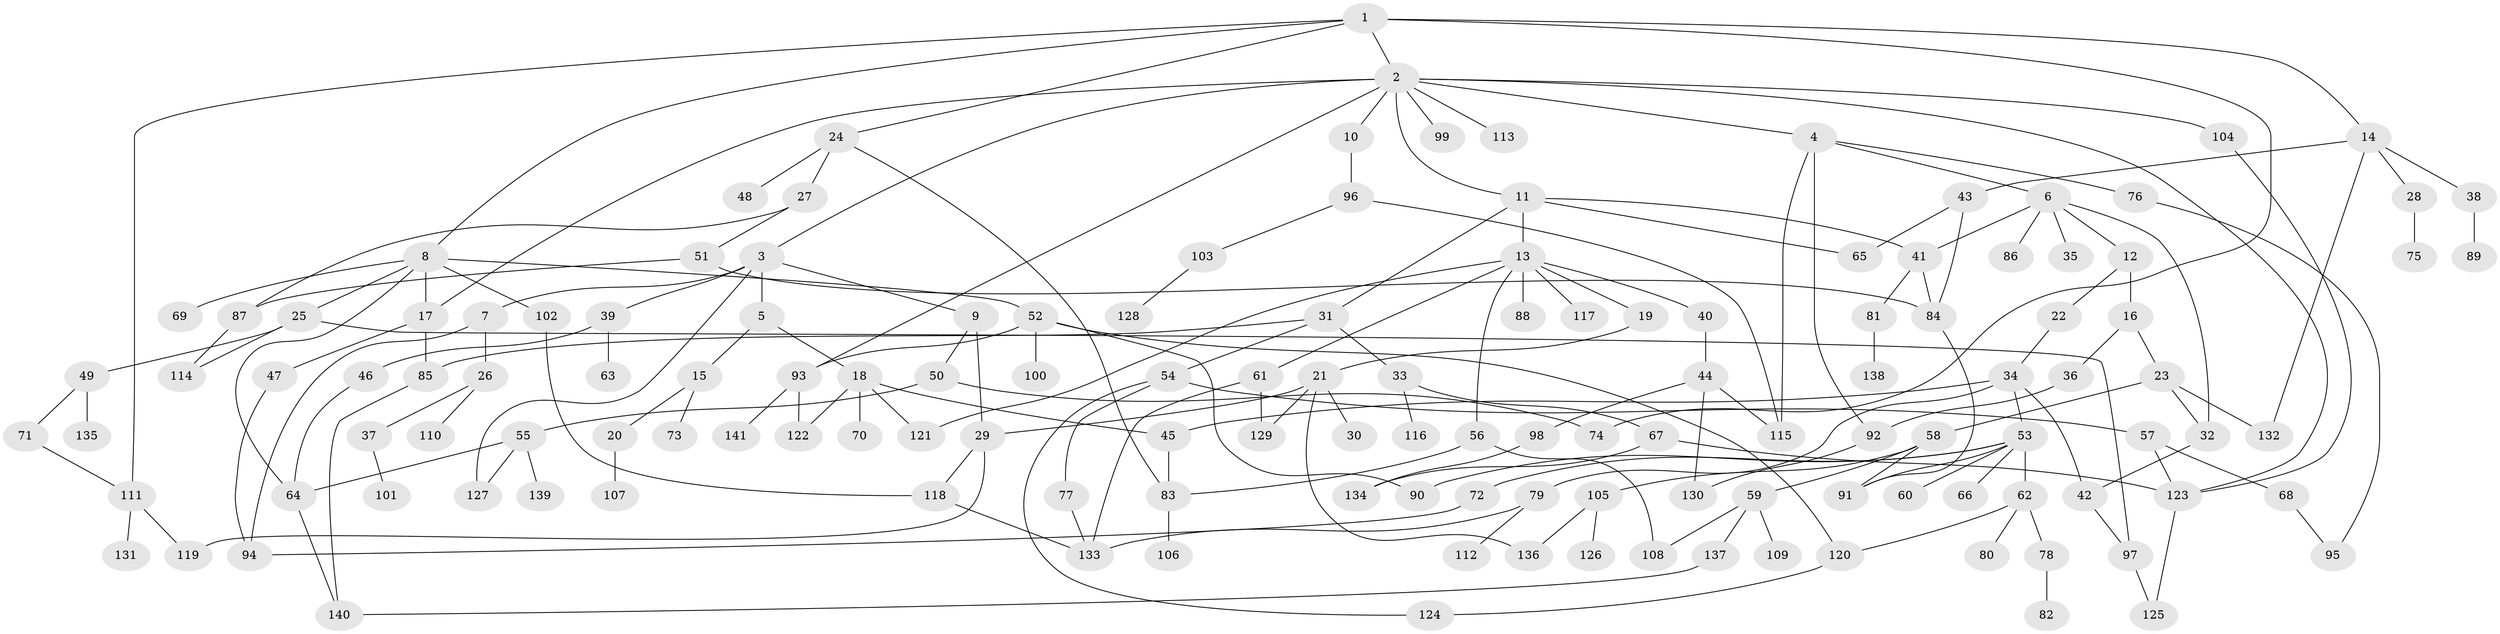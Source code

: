 // Generated by graph-tools (version 1.1) at 2025/49/03/09/25 03:49:21]
// undirected, 141 vertices, 191 edges
graph export_dot {
graph [start="1"]
  node [color=gray90,style=filled];
  1;
  2;
  3;
  4;
  5;
  6;
  7;
  8;
  9;
  10;
  11;
  12;
  13;
  14;
  15;
  16;
  17;
  18;
  19;
  20;
  21;
  22;
  23;
  24;
  25;
  26;
  27;
  28;
  29;
  30;
  31;
  32;
  33;
  34;
  35;
  36;
  37;
  38;
  39;
  40;
  41;
  42;
  43;
  44;
  45;
  46;
  47;
  48;
  49;
  50;
  51;
  52;
  53;
  54;
  55;
  56;
  57;
  58;
  59;
  60;
  61;
  62;
  63;
  64;
  65;
  66;
  67;
  68;
  69;
  70;
  71;
  72;
  73;
  74;
  75;
  76;
  77;
  78;
  79;
  80;
  81;
  82;
  83;
  84;
  85;
  86;
  87;
  88;
  89;
  90;
  91;
  92;
  93;
  94;
  95;
  96;
  97;
  98;
  99;
  100;
  101;
  102;
  103;
  104;
  105;
  106;
  107;
  108;
  109;
  110;
  111;
  112;
  113;
  114;
  115;
  116;
  117;
  118;
  119;
  120;
  121;
  122;
  123;
  124;
  125;
  126;
  127;
  128;
  129;
  130;
  131;
  132;
  133;
  134;
  135;
  136;
  137;
  138;
  139;
  140;
  141;
  1 -- 2;
  1 -- 8;
  1 -- 14;
  1 -- 24;
  1 -- 111;
  1 -- 74;
  2 -- 3;
  2 -- 4;
  2 -- 10;
  2 -- 11;
  2 -- 93;
  2 -- 99;
  2 -- 104;
  2 -- 113;
  2 -- 17;
  2 -- 123;
  3 -- 5;
  3 -- 7;
  3 -- 9;
  3 -- 39;
  3 -- 127;
  4 -- 6;
  4 -- 76;
  4 -- 115;
  4 -- 92;
  5 -- 15;
  5 -- 18;
  6 -- 12;
  6 -- 32;
  6 -- 35;
  6 -- 41;
  6 -- 86;
  7 -- 26;
  7 -- 94;
  8 -- 17;
  8 -- 25;
  8 -- 52;
  8 -- 69;
  8 -- 102;
  8 -- 64;
  9 -- 50;
  9 -- 29;
  10 -- 96;
  11 -- 13;
  11 -- 31;
  11 -- 65;
  11 -- 41;
  12 -- 16;
  12 -- 22;
  13 -- 19;
  13 -- 40;
  13 -- 56;
  13 -- 61;
  13 -- 88;
  13 -- 117;
  13 -- 121;
  14 -- 28;
  14 -- 38;
  14 -- 43;
  14 -- 132;
  15 -- 20;
  15 -- 73;
  16 -- 23;
  16 -- 36;
  17 -- 47;
  17 -- 85;
  18 -- 70;
  18 -- 121;
  18 -- 122;
  18 -- 45;
  19 -- 21;
  20 -- 107;
  21 -- 29;
  21 -- 30;
  21 -- 129;
  21 -- 136;
  22 -- 34;
  23 -- 58;
  23 -- 132;
  23 -- 32;
  24 -- 27;
  24 -- 48;
  24 -- 83;
  25 -- 49;
  25 -- 97;
  25 -- 114;
  26 -- 37;
  26 -- 110;
  27 -- 51;
  27 -- 87;
  28 -- 75;
  29 -- 119;
  29 -- 118;
  31 -- 33;
  31 -- 54;
  31 -- 85;
  32 -- 42;
  33 -- 67;
  33 -- 116;
  34 -- 45;
  34 -- 53;
  34 -- 79;
  34 -- 42;
  36 -- 92;
  37 -- 101;
  38 -- 89;
  39 -- 46;
  39 -- 63;
  40 -- 44;
  41 -- 81;
  41 -- 84;
  42 -- 97;
  43 -- 65;
  43 -- 84;
  44 -- 98;
  44 -- 115;
  44 -- 130;
  45 -- 83;
  46 -- 64;
  47 -- 94;
  49 -- 71;
  49 -- 135;
  50 -- 55;
  50 -- 74;
  51 -- 84;
  51 -- 87;
  52 -- 100;
  52 -- 93;
  52 -- 90;
  52 -- 120;
  53 -- 60;
  53 -- 62;
  53 -- 66;
  53 -- 72;
  53 -- 90;
  53 -- 91;
  54 -- 57;
  54 -- 77;
  54 -- 124;
  55 -- 64;
  55 -- 139;
  55 -- 127;
  56 -- 83;
  56 -- 108;
  57 -- 68;
  57 -- 123;
  58 -- 59;
  58 -- 105;
  58 -- 91;
  59 -- 108;
  59 -- 109;
  59 -- 137;
  61 -- 129;
  61 -- 133;
  62 -- 78;
  62 -- 80;
  62 -- 120;
  64 -- 140;
  67 -- 134;
  67 -- 123;
  68 -- 95;
  71 -- 111;
  72 -- 94;
  76 -- 95;
  77 -- 133;
  78 -- 82;
  79 -- 112;
  79 -- 133;
  81 -- 138;
  83 -- 106;
  84 -- 91;
  85 -- 140;
  87 -- 114;
  92 -- 130;
  93 -- 141;
  93 -- 122;
  96 -- 103;
  96 -- 115;
  97 -- 125;
  98 -- 134;
  102 -- 118;
  103 -- 128;
  104 -- 123;
  105 -- 126;
  105 -- 136;
  111 -- 119;
  111 -- 131;
  118 -- 133;
  120 -- 124;
  123 -- 125;
  137 -- 140;
}

